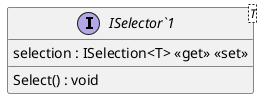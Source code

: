 @startuml
interface "ISelector`1"<T> {
    selection : ISelection<T> <<get>> <<set>>
    Select() : void
}
@enduml
